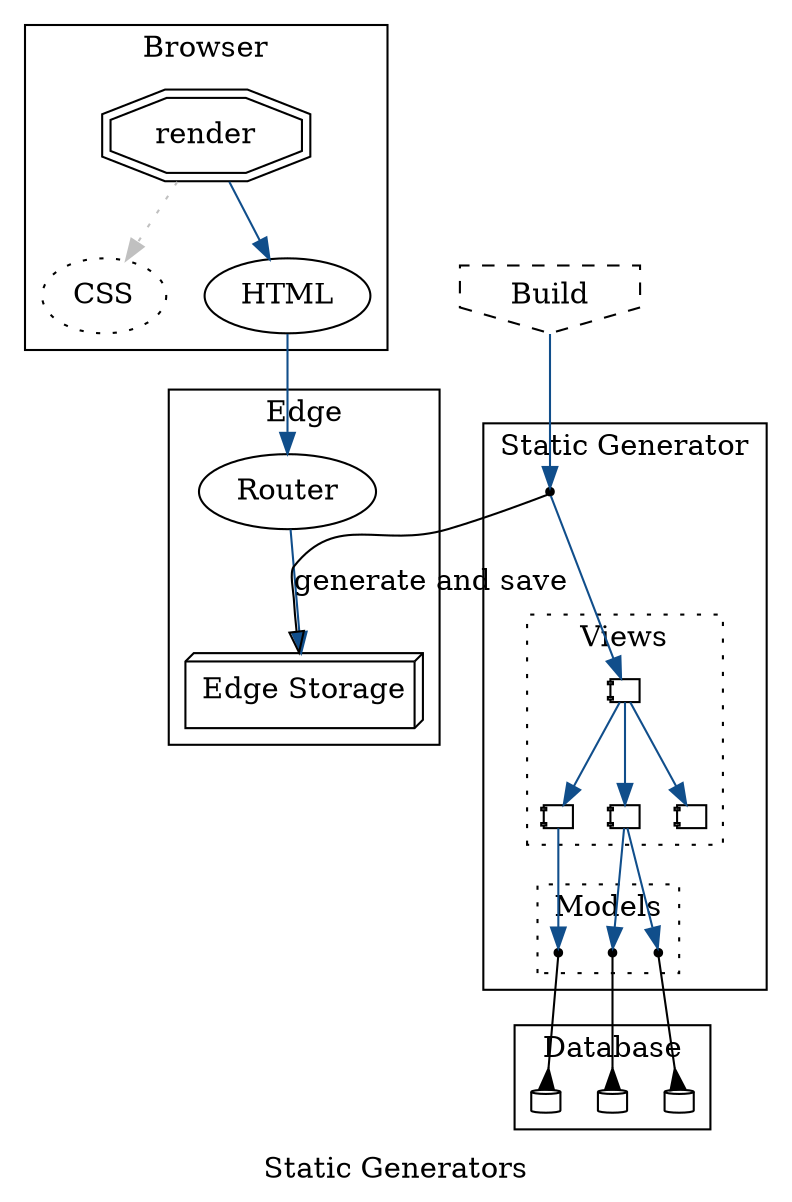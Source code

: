 digraph Statig_Generators {
  label="Static Generators"
  // rankdir="LR";

  node [shape=point]
  edge [color=dodgerblue4]
  
  subgraph cluster_browser {
    render
    css_request
    html_request

    label="Browser"
  }

  subgraph cluster_edge_route {
    router [label="Router" shape=oval]
    label="Edge"

    edge_storage [label="Edge Storage" shape=box3d]
  }

  build [label="Build" shape=invhouse style=dashed]
  
  subgraph cluster_static_generator {
    controller

    subgraph cluster_models {
      user_model
      catalog_model
      inventory_model

      label="Models"
      style="dotted"
    }

    subgraph cluster_views {
      view
      header
      main
      footer
      
      label="Views"
      style="dotted"
    }
      
    label="Static Generator"
  }

  subgraph cluster_db {
    user_db
    catalog_db
    inventory_db
      
    label="Database"
  }


  render [shape=doubleoctagon]
  html_request [shape=ellipse label="HTML"]
  css_request [shape=ellipse label="CSS" style="dotted"]

  render -> html_request
  render -> css_request [style="dotted" color=gray]

  html_request -> router
    
  router -> edge_storage

  build -> controller

  controller -> edge_storage [arrowhead=onormal color=black label="generate and save"]
  
  controller -> view

  header -> user_model
  
  main -> catalog_model
  main -> inventory_model
  
  user_model -> user_db [color=black arrowhead=inv]
  catalog_model -> catalog_db [color=black arrowhead=inv]
  inventory_model -> inventory_db [color=black arrowhead=inv]
  
  user_db [shape=cylinder label="" width=0.2 height=0.15]
  catalog_db [shape=cylinder label="" width=0.2 height=0.15]
  inventory_db [shape=cylinder label="" width=0.2 height=0.15]

  view [shape=component label="" width=0.2 height=0.15]
  header [shape=component label="" width=0.2 height=0.15]
  main [shape=component label="" width=0.2 height=0.15]
  footer [shape=component label="" width=0.2 height=0.15]
  
  view -> header
  view -> main
  view -> footer
}